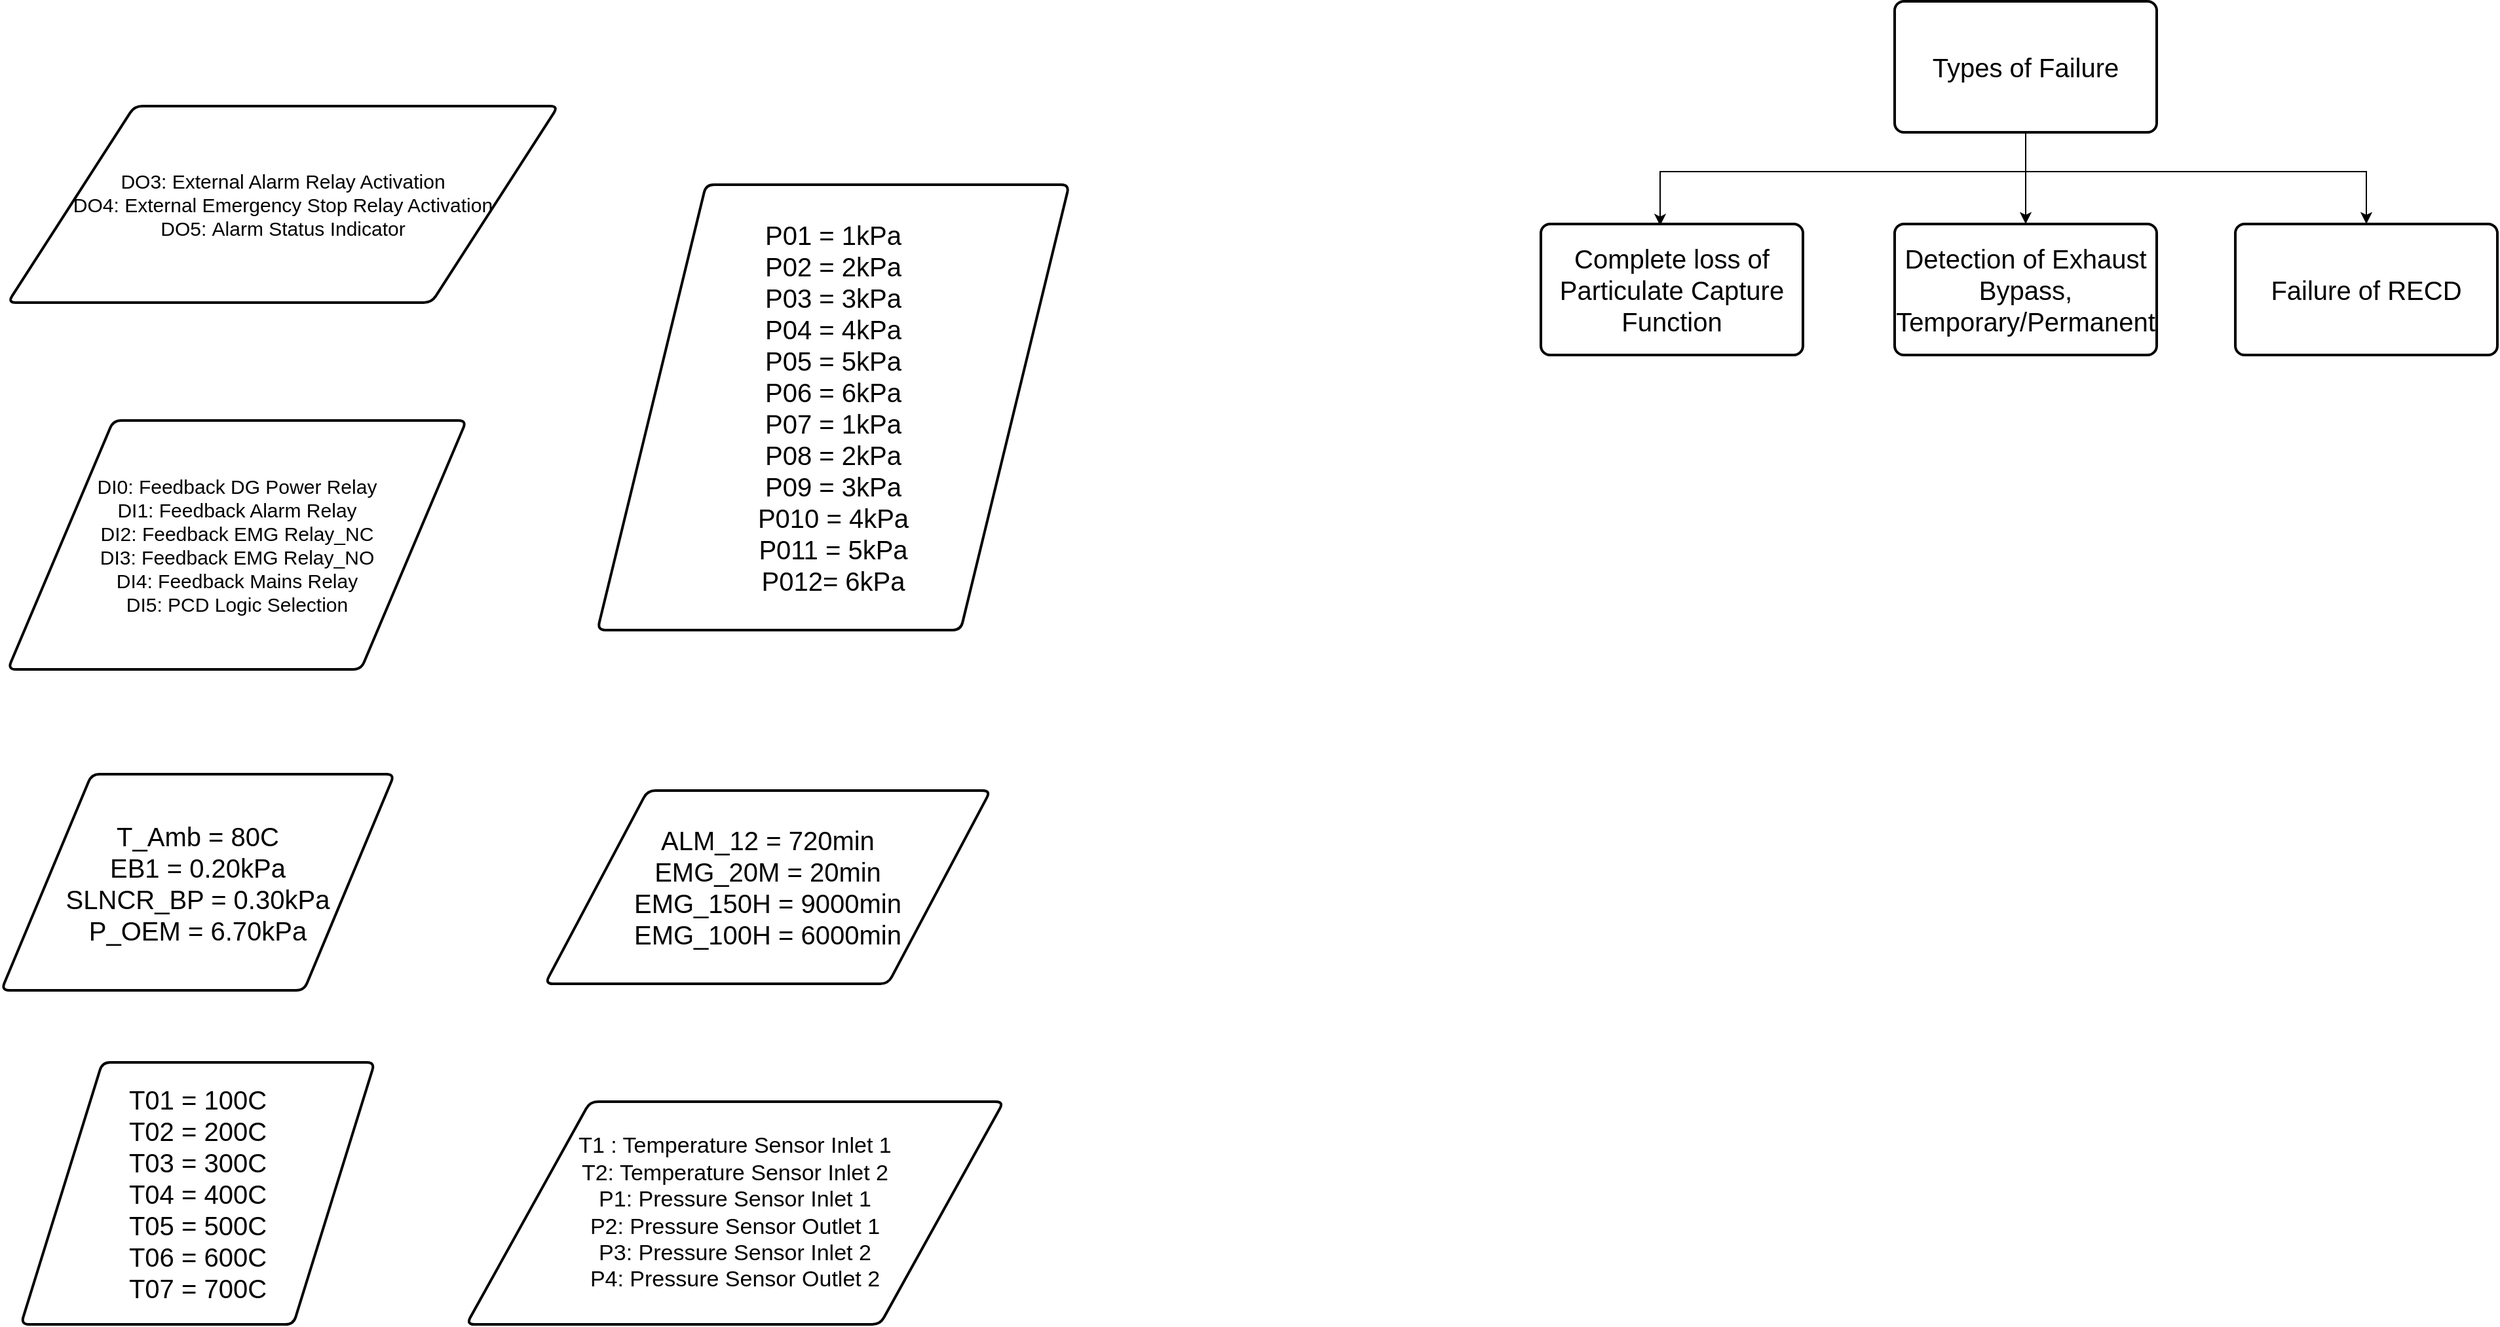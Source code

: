<mxfile version="22.1.2" type="github">
  <diagram name="Page-1" id="bopPC6Q0unw4LHxkG6He">
    <mxGraphModel dx="2849" dy="1943" grid="1" gridSize="10" guides="1" tooltips="1" connect="1" arrows="1" fold="1" page="0" pageScale="1" pageWidth="850" pageHeight="1100" math="0" shadow="0">
      <root>
        <mxCell id="0" />
        <mxCell id="1" parent="0" />
        <mxCell id="6MORBjaquWV6y_gQg165-1" value="&lt;font style=&quot;font-size: 15px;&quot;&gt;DI0: Feedback DG Power Relay&lt;br&gt;DI1:&amp;nbsp;Feedback Alarm Relay&lt;br&gt;DI2:&amp;nbsp;Feedback EMG Relay_NC&lt;br&gt;DI3:&amp;nbsp;Feedback EMG Relay_NO&lt;br&gt;DI4:&amp;nbsp;Feedback Mains Relay&lt;br&gt;DI5:&amp;nbsp;PCD Logic Selection&lt;/font&gt;" style="shape=parallelogram;html=1;strokeWidth=2;perimeter=parallelogramPerimeter;whiteSpace=wrap;rounded=1;arcSize=12;size=0.23;fillColor=default;strokeColor=default;" parent="1" vertex="1">
          <mxGeometry x="-460" y="-180" width="350" height="190" as="geometry" />
        </mxCell>
        <mxCell id="6MORBjaquWV6y_gQg165-2" value="&lt;font style=&quot;font-size: 20px;&quot;&gt;T_Amb = 80C&lt;br&gt;EB1 = 0.20kPa&lt;br&gt;SLNCR_BP = 0.30kPa&lt;br&gt;P_OEM = 6.70kPa&lt;br&gt;&lt;/font&gt;" style="shape=parallelogram;html=1;strokeWidth=2;perimeter=parallelogramPerimeter;whiteSpace=wrap;rounded=1;arcSize=12;size=0.23;" parent="1" vertex="1">
          <mxGeometry x="-465" y="90" width="300" height="165" as="geometry" />
        </mxCell>
        <mxCell id="6MORBjaquWV6y_gQg165-3" value="&lt;font style=&quot;font-size: 20px;&quot;&gt;T01 = 100C&lt;br&gt;T02 = 200C&lt;br&gt;T03 = 300C&lt;br&gt;T04 = 400C&lt;br&gt;T05 = 500C&lt;br&gt;T06 = 600C&lt;br&gt;T07 = 700C&lt;br&gt;&lt;/font&gt;" style="shape=parallelogram;html=1;strokeWidth=2;perimeter=parallelogramPerimeter;whiteSpace=wrap;rounded=1;arcSize=12;size=0.23;" parent="1" vertex="1">
          <mxGeometry x="-450" y="310" width="270" height="200" as="geometry" />
        </mxCell>
        <mxCell id="6MORBjaquWV6y_gQg165-4" value="&lt;font style=&quot;font-size: 20px;&quot;&gt;P01 = 1kPa&lt;br style=&quot;border-color: var(--border-color);&quot;&gt;P02 = 2kPa&lt;br style=&quot;border-color: var(--border-color);&quot;&gt;P03 = 3kPa&lt;br style=&quot;border-color: var(--border-color);&quot;&gt;P04 = 4kPa&lt;br style=&quot;border-color: var(--border-color);&quot;&gt;P05 = 5kPa&lt;br style=&quot;border-color: var(--border-color);&quot;&gt;P06 = 6kPa&lt;br style=&quot;border-color: var(--border-color);&quot;&gt;P07 = 1kPa&lt;br&gt;P08 = 2kPa&lt;br&gt;P09 = 3kPa&lt;br&gt;P010 = 4kPa&lt;br style=&quot;border-color: var(--border-color);&quot;&gt;P011 = 5kPa&lt;br style=&quot;border-color: var(--border-color);&quot;&gt;P012= 6kPa&lt;br style=&quot;border-color: var(--border-color);&quot;&gt;&lt;/font&gt;" style="shape=parallelogram;html=1;strokeWidth=2;perimeter=parallelogramPerimeter;whiteSpace=wrap;rounded=1;arcSize=12;size=0.23;" parent="1" vertex="1">
          <mxGeometry x="-10" y="-360" width="360" height="340" as="geometry" />
        </mxCell>
        <mxCell id="6MORBjaquWV6y_gQg165-5" value="&lt;font style=&quot;font-size: 20px;&quot;&gt;ALM_12 = 720min&lt;br&gt;EMG_20M = 20min&lt;br&gt;EMG_150H = 9000min&lt;br&gt;EMG_100H = 6000min&lt;/font&gt;" style="shape=parallelogram;html=1;strokeWidth=2;perimeter=parallelogramPerimeter;whiteSpace=wrap;rounded=1;arcSize=12;size=0.23;" parent="1" vertex="1">
          <mxGeometry x="-50" y="102.5" width="340" height="147.5" as="geometry" />
        </mxCell>
        <mxCell id="6MORBjaquWV6y_gQg165-6" value="&lt;font style=&quot;font-size: 15px;&quot;&gt;DO3:&amp;nbsp;External Alarm Relay Activation&lt;br&gt;DO4:&amp;nbsp;External Emergency Stop Relay Activation&lt;br&gt;DO5:&amp;nbsp;Alarm Status Indicator&lt;/font&gt;" style="shape=parallelogram;html=1;strokeWidth=2;perimeter=parallelogramPerimeter;whiteSpace=wrap;rounded=1;arcSize=12;size=0.23;" parent="1" vertex="1">
          <mxGeometry x="-460" y="-420" width="420" height="150" as="geometry" />
        </mxCell>
        <mxCell id="6MORBjaquWV6y_gQg165-8" value="&lt;font style=&quot;font-size: 17px;&quot;&gt;T1 : Temperature Sensor Inlet 1&lt;br&gt;T2: Temperature Sensor Inlet 2&lt;br&gt;P1: Pressure Sensor Inlet 1&lt;br&gt;P2: Pressure Sensor Outlet 1&lt;br&gt;P3: Pressure Sensor Inlet 2&lt;br&gt;P4: Pressure Sensor Outlet 2&lt;br&gt;&lt;/font&gt;" style="shape=parallelogram;html=1;strokeWidth=2;perimeter=parallelogramPerimeter;whiteSpace=wrap;rounded=1;arcSize=12;size=0.23;" parent="1" vertex="1">
          <mxGeometry x="-110" y="340" width="410" height="170" as="geometry" />
        </mxCell>
        <mxCell id="w5cMcJ5rvc0NHuunpyt4-10" style="edgeStyle=orthogonalEdgeStyle;rounded=0;orthogonalLoop=1;jettySize=auto;html=1;entryX=0.5;entryY=0;entryDx=0;entryDy=0;" edge="1" parent="1" source="w5cMcJ5rvc0NHuunpyt4-3" target="w5cMcJ5rvc0NHuunpyt4-6">
          <mxGeometry relative="1" as="geometry" />
        </mxCell>
        <mxCell id="w5cMcJ5rvc0NHuunpyt4-12" style="edgeStyle=orthogonalEdgeStyle;rounded=0;orthogonalLoop=1;jettySize=auto;html=1;entryX=0.5;entryY=0;entryDx=0;entryDy=0;" edge="1" parent="1" source="w5cMcJ5rvc0NHuunpyt4-3" target="w5cMcJ5rvc0NHuunpyt4-7">
          <mxGeometry relative="1" as="geometry">
            <Array as="points">
              <mxPoint x="1080" y="-370" />
              <mxPoint x="1340" y="-370" />
            </Array>
          </mxGeometry>
        </mxCell>
        <mxCell id="w5cMcJ5rvc0NHuunpyt4-3" value="&lt;font style=&quot;font-size: 20px;&quot;&gt;Types of Failure&lt;/font&gt;" style="rounded=1;whiteSpace=wrap;html=1;absoluteArcSize=1;arcSize=14;strokeWidth=2;" vertex="1" parent="1">
          <mxGeometry x="980" y="-500" width="200" height="100" as="geometry" />
        </mxCell>
        <mxCell id="w5cMcJ5rvc0NHuunpyt4-5" value="&lt;font style=&quot;font-size: 20px;&quot;&gt;Complete loss of Particulate Capture Function&lt;/font&gt;" style="rounded=1;whiteSpace=wrap;html=1;absoluteArcSize=1;arcSize=14;strokeWidth=2;" vertex="1" parent="1">
          <mxGeometry x="710" y="-330" width="200" height="100" as="geometry" />
        </mxCell>
        <mxCell id="w5cMcJ5rvc0NHuunpyt4-6" value="&lt;font style=&quot;font-size: 20px;&quot;&gt;Detection of Exhaust Bypass, Temporary/Permanent&lt;/font&gt;" style="rounded=1;whiteSpace=wrap;html=1;absoluteArcSize=1;arcSize=14;strokeWidth=2;" vertex="1" parent="1">
          <mxGeometry x="980" y="-330" width="200" height="100" as="geometry" />
        </mxCell>
        <mxCell id="w5cMcJ5rvc0NHuunpyt4-7" value="&lt;font style=&quot;font-size: 20px;&quot;&gt;Failure of RECD&lt;/font&gt;" style="rounded=1;whiteSpace=wrap;html=1;absoluteArcSize=1;arcSize=14;strokeWidth=2;" vertex="1" parent="1">
          <mxGeometry x="1240" y="-330" width="200" height="100" as="geometry" />
        </mxCell>
        <mxCell id="w5cMcJ5rvc0NHuunpyt4-11" style="edgeStyle=orthogonalEdgeStyle;rounded=0;orthogonalLoop=1;jettySize=auto;html=1;entryX=0.455;entryY=0.013;entryDx=0;entryDy=0;entryPerimeter=0;" edge="1" parent="1" source="w5cMcJ5rvc0NHuunpyt4-3" target="w5cMcJ5rvc0NHuunpyt4-5">
          <mxGeometry relative="1" as="geometry">
            <Array as="points">
              <mxPoint x="1080" y="-370" />
              <mxPoint x="801" y="-370" />
            </Array>
          </mxGeometry>
        </mxCell>
      </root>
    </mxGraphModel>
  </diagram>
</mxfile>
